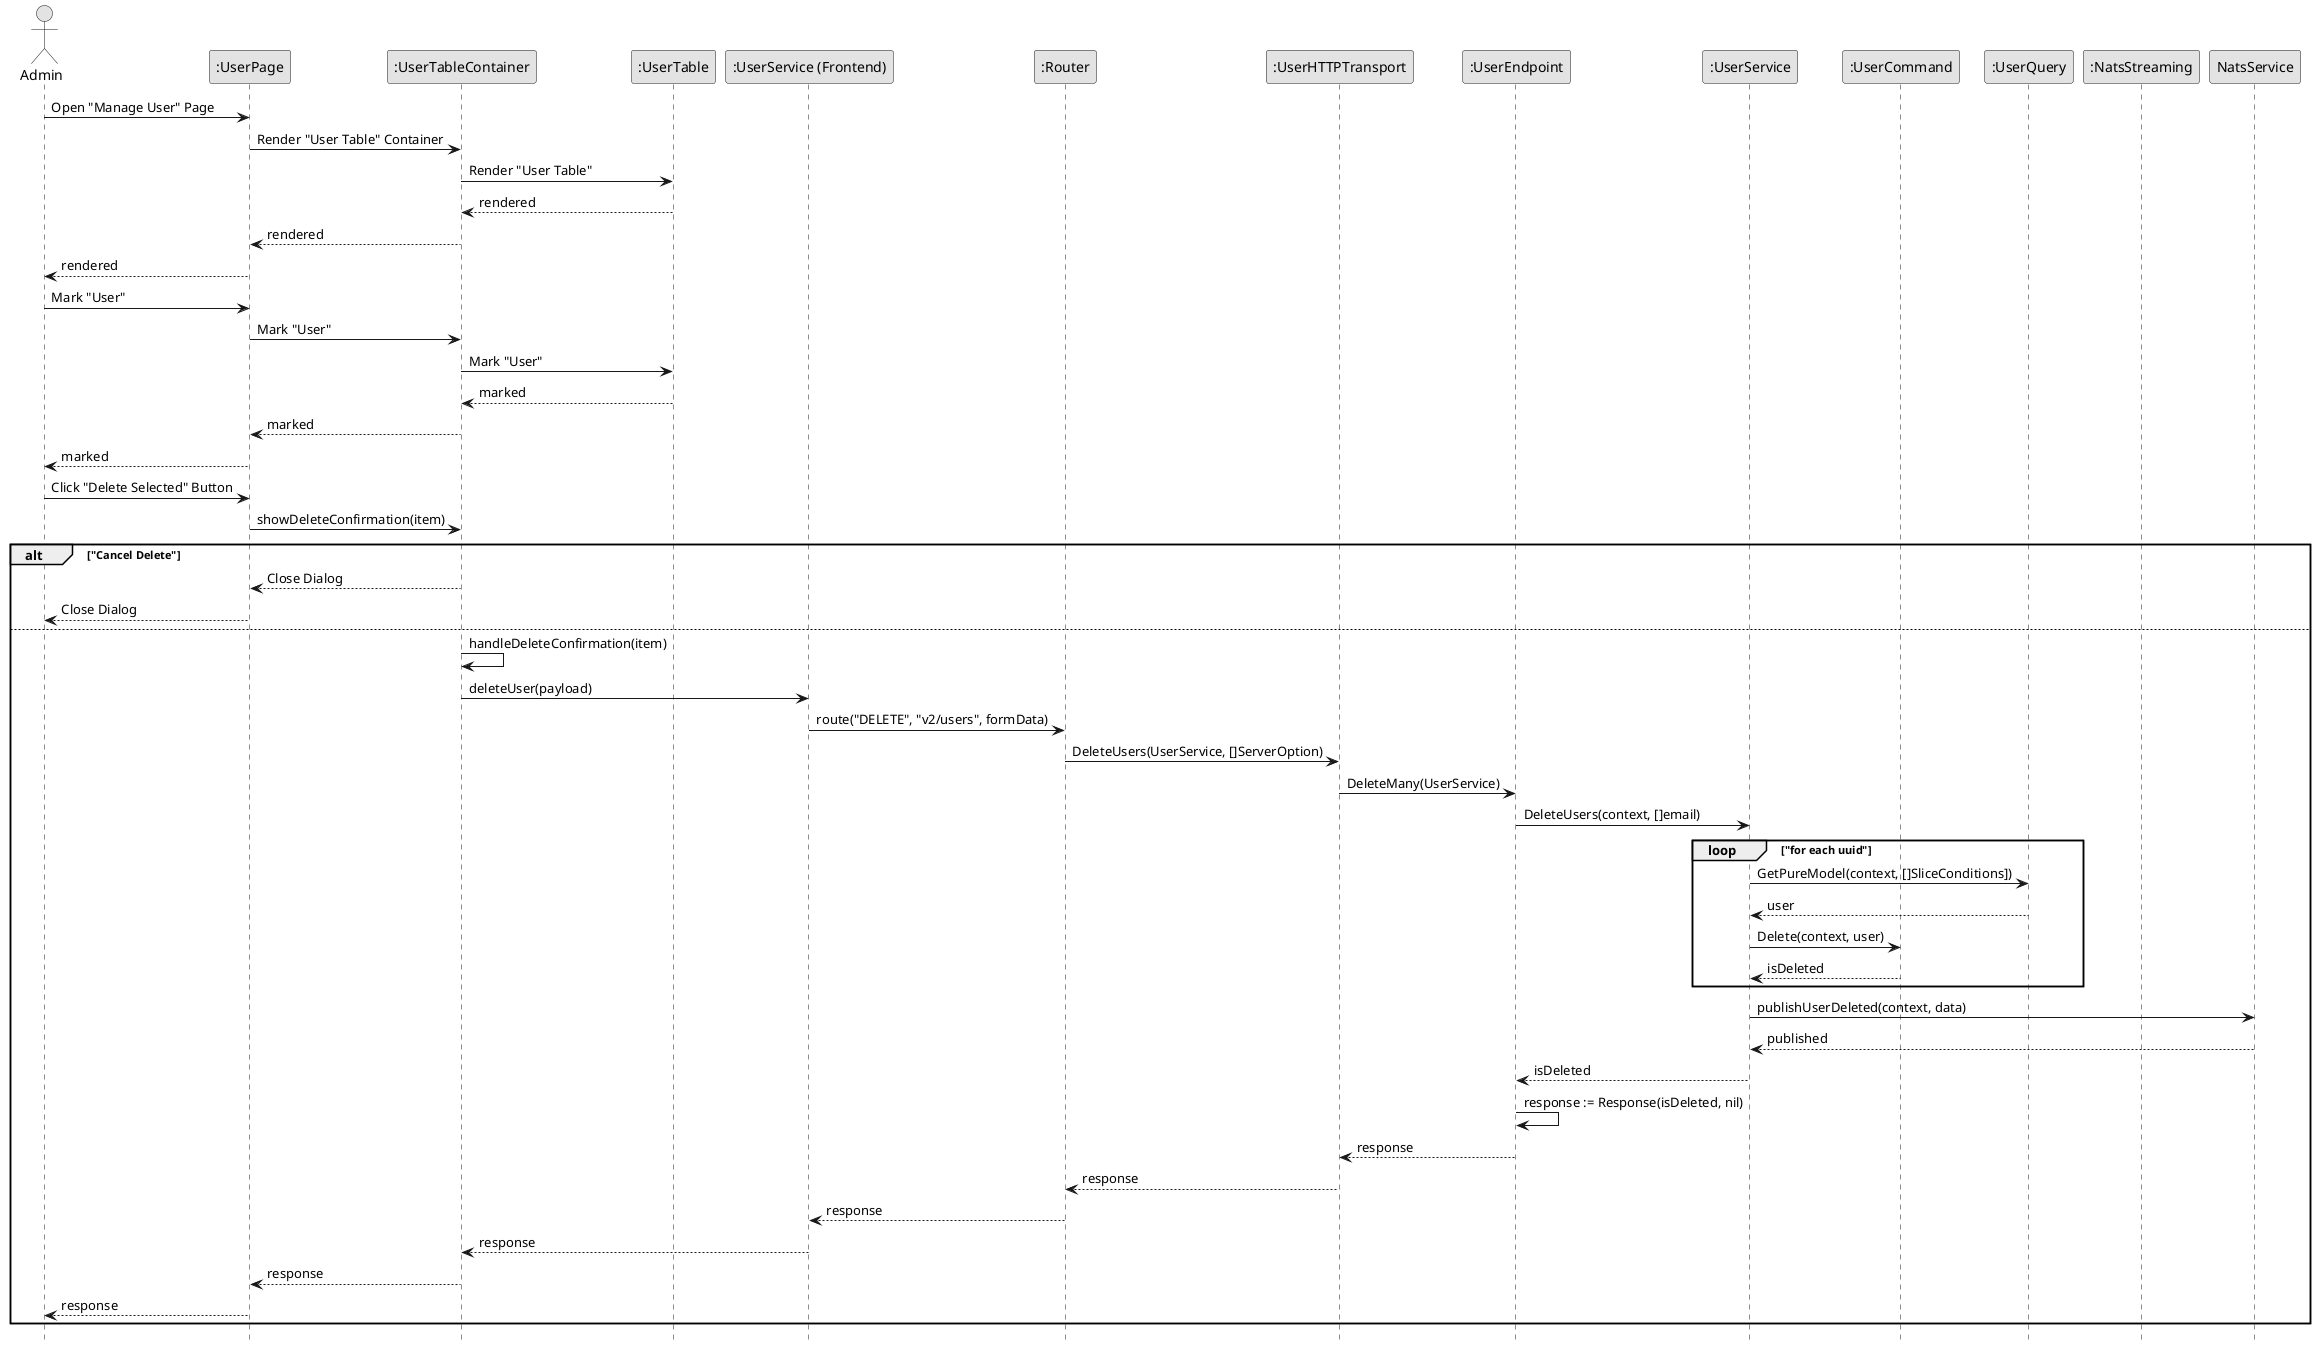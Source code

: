 @startuml DeleteUser

skinparam Monochrome true
skinparam Shadowing false
hide footbox

actor Admin
participant ":UserPage" as UserPage
participant ":UserTableContainer" as UserTableContainer
participant ":UserTable" as UserTable
participant ":UserService (Frontend)" as FEUserService
participant ":Router" as Router
participant ":UserHTTPTransport" as UserHTTPTransport
participant ":UserEndpoint" as UserEndpoint
participant ":UserService" as UserService
participant ":UserCommand" as UserCommand
participant ":UserQuery" as UserQuery
participant ":NatsStreaming" as NatsStreaming

Admin->UserPage: Open "Manage User" Page
UserPage->UserTableContainer: Render "User Table" Container
UserTableContainer->UserTable: Render "User Table"
UserTable-->UserTableContainer: rendered
UserTableContainer-->UserPage: rendered
UserPage-->Admin: rendered

Admin->UserPage: Mark "User"
UserPage->UserTableContainer: Mark "User"
UserTableContainer->UserTable: Mark "User"
UserTable-->UserTableContainer: marked
UserTableContainer-->UserPage: marked
UserPage-->Admin: marked

Admin->UserPage: Click "Delete Selected" Button
UserPage->UserTableContainer: showDeleteConfirmation(item)

alt "Cancel Delete"
    UserTableContainer-->UserPage: Close Dialog
    UserPage-->Admin: Close Dialog
else
    UserTableContainer->UserTableContainer: handleDeleteConfirmation(item)
    UserTableContainer->FEUserService: deleteUser(payload)
    FEUserService->Router: route("DELETE", "v2/users", formData)
    Router->UserHTTPTransport: DeleteUsers(UserService, []ServerOption)
    UserHTTPTransport->UserEndpoint: DeleteMany(UserService)
    UserEndpoint->UserService: DeleteUsers(context, []email)

    loop "for each uuid"
        UserService->UserQuery: GetPureModel(context, []SliceConditions])
        UserQuery-->UserService: user

        UserService->UserCommand: Delete(context, user)
        UserCommand-->UserService: isDeleted
    end

    UserService->NatsService: publishUserDeleted(context, data)
    NatsService-->UserService: published

    UserService-->UserEndpoint: isDeleted
    UserEndpoint->UserEndpoint: response := Response(isDeleted, nil)
    UserEndpoint-->UserHTTPTransport: response
    UserHTTPTransport-->Router: response
    Router-->FEUserService: response
    FEUserService-->UserTableContainer: response
    UserTableContainer-->UserPage: response
    UserPage-->Admin: response
end

@enduml